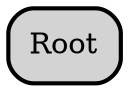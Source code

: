 digraph "CallGraph" {
    node [style="rounded,bold,filled"];
    node [shape=box];
    "Root" [label="Root",];
}
